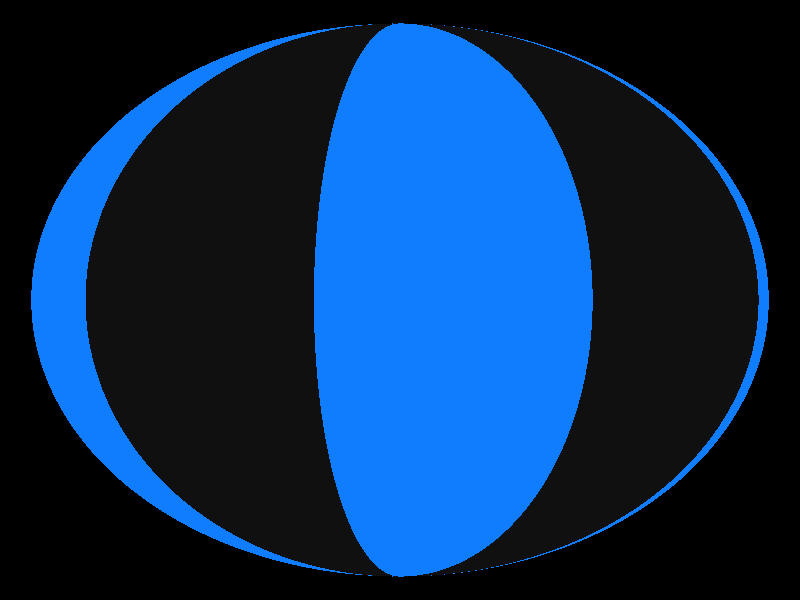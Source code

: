 #declare TEST = false;
#declare FINAL_BALL = true; // +w1024 +h1024 +ki0 +kf0.9 +kfi0 +kff9 +ua +fn
#declare FINAL_GLOSS = false; // +w1024 +h1024 +fn

#version 3.7

global_settings
{
    assumed_gamma 1
}

background
{
    #if (FINAL_GLOSS)
    color rgb 0
    #else
    color rgbt 1
    #end
}

camera
{
    orthographic
    location 1000*z
    look_at 0
    up 2*y
    right 2*x
}

// main light
light_source
{
    100*<1, 3, 6>
    color rgb 0.9
    parallel
    point_at 0
}

// filler
light_source
{
    100*<-3, 1, 1>
    color rgb 0.02
    parallel
    point_at 0
}

// straight-on filler
light_source
{
    100*<0, 0, 1>
    color rgb 0.08
    parallel
    point_at 0
}

// sliderbawl
sphere
{
    0, 59/64
    texture
    {
        pigment
        {
            radial
            frequency 4
            color_map
            {
                [0, 0.5 color rgb <0.005, 0.205, 1.000> color rgb <0.005, 0.205, 1.000>]
                [0.5, 1 color rgb <0.005, 0.005, 0.005> color rgb <0.005, 0.005, 0.005>]
            }
            rotate (clock+0.35)*-90*y
        }
        finish
        {
            #if (TEST | FINAL_BALL)
            diffuse 0.95 ambient 0.00
            #else
            diffuse 0 ambient 0
            #end
            #if (TEST | FINAL_GLOSS)
            reflection {0.02, 0.03}
            conserve_energy
            #end
        }
    }
}

// skysphere to provide shine
// (this isn't a sky_sphere because of the need for no_image)
sphere
{
    0, 1
    
    texture
    {
        pigment
        {
            gradient y
            color_map
            {
                [0, 0.5 color rgb 0 color rgb 0]
                [0.5 color rgb 1]
                [1 color rgb 0.2]
            }
            scale 2.2
            translate 1*y
            rotate 20*x
        }
        finish {diffuse 0 ambient 1}
    }
    
    scale 10000
    hollow
    no_image
}

